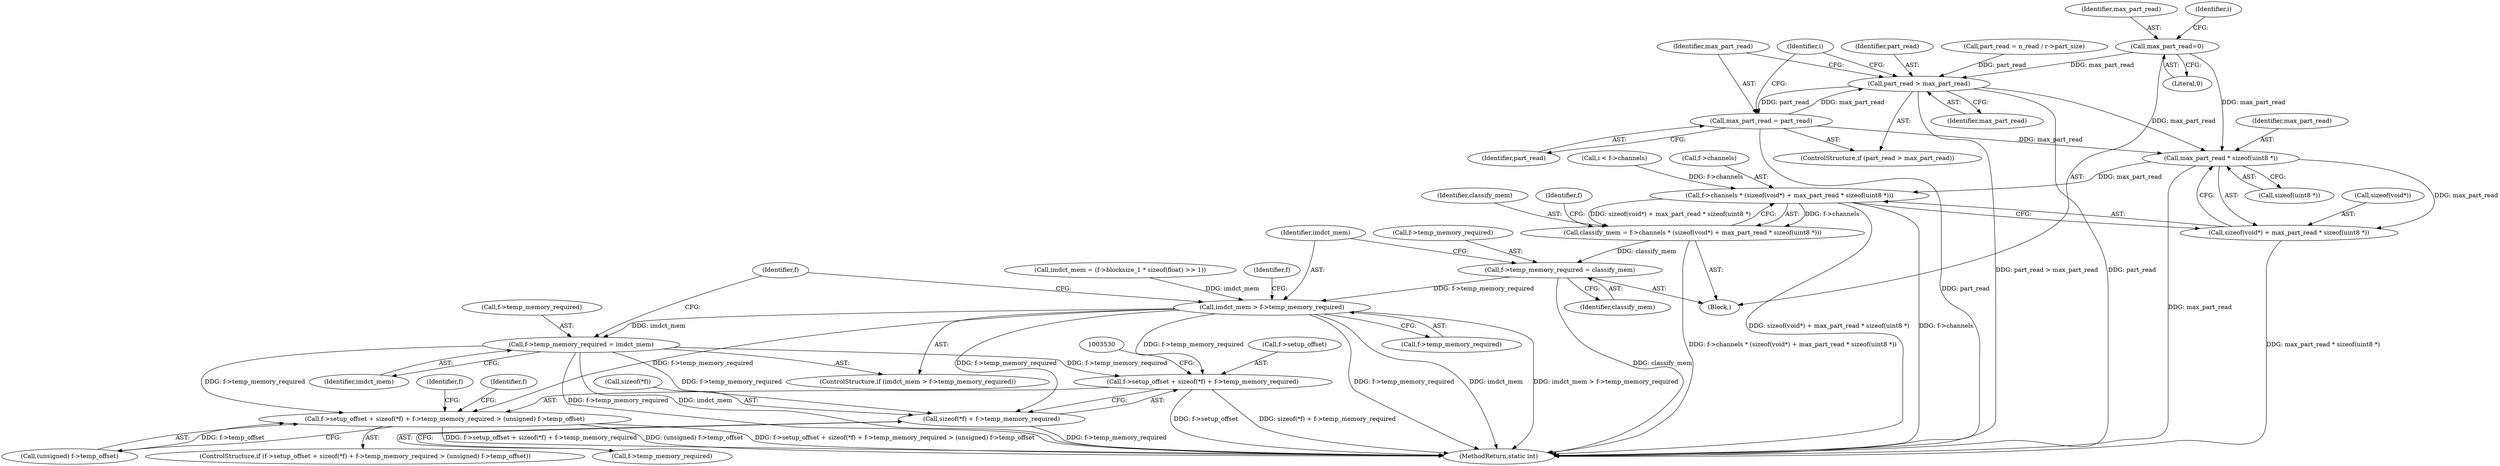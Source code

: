 digraph "0_stb_244d83bc3d859293f55812d48b3db168e581f6ab_0@API" {
"1003387" [label="(Call,max_part_read=0)"];
"1003459" [label="(Call,part_read > max_part_read)"];
"1003462" [label="(Call,max_part_read = part_read)"];
"1003474" [label="(Call,max_part_read * sizeof(uint8 *))"];
"1003467" [label="(Call,f->channels * (sizeof(void*) + max_part_read * sizeof(uint8 *)))"];
"1003465" [label="(Call,classify_mem = f->channels * (sizeof(void*) + max_part_read * sizeof(uint8 *)))"];
"1003478" [label="(Call,f->temp_memory_required = classify_mem)"];
"1003484" [label="(Call,imdct_mem > f->temp_memory_required)"];
"1003489" [label="(Call,f->temp_memory_required = imdct_mem)"];
"1003517" [label="(Call,f->setup_offset + sizeof(*f) + f->temp_memory_required > (unsigned) f->temp_offset)"];
"1003518" [label="(Call,f->setup_offset + sizeof(*f) + f->temp_memory_required)"];
"1003522" [label="(Call,sizeof(*f) + f->temp_memory_required)"];
"1003471" [label="(Call,sizeof(void*) + max_part_read * sizeof(uint8 *))"];
"1003463" [label="(Identifier,max_part_read)"];
"1003462" [label="(Call,max_part_read = part_read)"];
"1003546" [label="(MethodReturn,static int)"];
"1003372" [label="(Block,)"];
"1003458" [label="(ControlStructure,if (part_read > max_part_read))"];
"1003471" [label="(Call,sizeof(void*) + max_part_read * sizeof(uint8 *))"];
"1003485" [label="(Identifier,imdct_mem)"];
"1003459" [label="(Call,part_read > max_part_read)"];
"1003486" [label="(Call,f->temp_memory_required)"];
"1003517" [label="(Call,f->setup_offset + sizeof(*f) + f->temp_memory_required > (unsigned) f->temp_offset)"];
"1003464" [label="(Identifier,part_read)"];
"1003490" [label="(Call,f->temp_memory_required)"];
"1003529" [label="(Call,(unsigned) f->temp_offset)"];
"1003483" [label="(ControlStructure,if (imdct_mem > f->temp_memory_required))"];
"1003461" [label="(Identifier,max_part_read)"];
"1003474" [label="(Call,max_part_read * sizeof(uint8 *))"];
"1003451" [label="(Call,part_read = n_read / r->part_size)"];
"1003480" [label="(Identifier,f)"];
"1003491" [label="(Identifier,f)"];
"1003523" [label="(Call,sizeof(*f))"];
"1003388" [label="(Identifier,max_part_read)"];
"1003479" [label="(Call,f->temp_memory_required)"];
"1003493" [label="(Identifier,imdct_mem)"];
"1003467" [label="(Call,f->channels * (sizeof(void*) + max_part_read * sizeof(uint8 *)))"];
"1003496" [label="(Identifier,f)"];
"1003536" [label="(Identifier,f)"];
"1003476" [label="(Call,sizeof(uint8 *))"];
"1003374" [label="(Call,imdct_mem = (f->blocksize_1 * sizeof(float) >> 1))"];
"1003460" [label="(Identifier,part_read)"];
"1003478" [label="(Call,f->temp_memory_required = classify_mem)"];
"1003540" [label="(Identifier,f)"];
"1003392" [label="(Identifier,i)"];
"1003484" [label="(Call,imdct_mem > f->temp_memory_required)"];
"1003522" [label="(Call,sizeof(*f) + f->temp_memory_required)"];
"1003516" [label="(ControlStructure,if (f->setup_offset + sizeof(*f) + f->temp_memory_required > (unsigned) f->temp_offset))"];
"1003185" [label="(Call,i < f->channels)"];
"1003400" [label="(Identifier,i)"];
"1003387" [label="(Call,max_part_read=0)"];
"1003475" [label="(Identifier,max_part_read)"];
"1003519" [label="(Call,f->setup_offset)"];
"1003468" [label="(Call,f->channels)"];
"1003489" [label="(Call,f->temp_memory_required = imdct_mem)"];
"1003472" [label="(Call,sizeof(void*))"];
"1003466" [label="(Identifier,classify_mem)"];
"1003465" [label="(Call,classify_mem = f->channels * (sizeof(void*) + max_part_read * sizeof(uint8 *)))"];
"1003518" [label="(Call,f->setup_offset + sizeof(*f) + f->temp_memory_required)"];
"1003526" [label="(Call,f->temp_memory_required)"];
"1003389" [label="(Literal,0)"];
"1003482" [label="(Identifier,classify_mem)"];
"1003387" -> "1003372"  [label="AST: "];
"1003387" -> "1003389"  [label="CFG: "];
"1003388" -> "1003387"  [label="AST: "];
"1003389" -> "1003387"  [label="AST: "];
"1003392" -> "1003387"  [label="CFG: "];
"1003387" -> "1003459"  [label="DDG: max_part_read"];
"1003387" -> "1003474"  [label="DDG: max_part_read"];
"1003459" -> "1003458"  [label="AST: "];
"1003459" -> "1003461"  [label="CFG: "];
"1003460" -> "1003459"  [label="AST: "];
"1003461" -> "1003459"  [label="AST: "];
"1003463" -> "1003459"  [label="CFG: "];
"1003400" -> "1003459"  [label="CFG: "];
"1003459" -> "1003546"  [label="DDG: part_read"];
"1003459" -> "1003546"  [label="DDG: part_read > max_part_read"];
"1003451" -> "1003459"  [label="DDG: part_read"];
"1003462" -> "1003459"  [label="DDG: max_part_read"];
"1003459" -> "1003462"  [label="DDG: part_read"];
"1003459" -> "1003474"  [label="DDG: max_part_read"];
"1003462" -> "1003458"  [label="AST: "];
"1003462" -> "1003464"  [label="CFG: "];
"1003463" -> "1003462"  [label="AST: "];
"1003464" -> "1003462"  [label="AST: "];
"1003400" -> "1003462"  [label="CFG: "];
"1003462" -> "1003546"  [label="DDG: part_read"];
"1003462" -> "1003474"  [label="DDG: max_part_read"];
"1003474" -> "1003471"  [label="AST: "];
"1003474" -> "1003476"  [label="CFG: "];
"1003475" -> "1003474"  [label="AST: "];
"1003476" -> "1003474"  [label="AST: "];
"1003471" -> "1003474"  [label="CFG: "];
"1003474" -> "1003546"  [label="DDG: max_part_read"];
"1003474" -> "1003467"  [label="DDG: max_part_read"];
"1003474" -> "1003471"  [label="DDG: max_part_read"];
"1003467" -> "1003465"  [label="AST: "];
"1003467" -> "1003471"  [label="CFG: "];
"1003468" -> "1003467"  [label="AST: "];
"1003471" -> "1003467"  [label="AST: "];
"1003465" -> "1003467"  [label="CFG: "];
"1003467" -> "1003546"  [label="DDG: f->channels"];
"1003467" -> "1003546"  [label="DDG: sizeof(void*) + max_part_read * sizeof(uint8 *)"];
"1003467" -> "1003465"  [label="DDG: f->channels"];
"1003467" -> "1003465"  [label="DDG: sizeof(void*) + max_part_read * sizeof(uint8 *)"];
"1003185" -> "1003467"  [label="DDG: f->channels"];
"1003465" -> "1003372"  [label="AST: "];
"1003466" -> "1003465"  [label="AST: "];
"1003480" -> "1003465"  [label="CFG: "];
"1003465" -> "1003546"  [label="DDG: f->channels * (sizeof(void*) + max_part_read * sizeof(uint8 *))"];
"1003465" -> "1003478"  [label="DDG: classify_mem"];
"1003478" -> "1003372"  [label="AST: "];
"1003478" -> "1003482"  [label="CFG: "];
"1003479" -> "1003478"  [label="AST: "];
"1003482" -> "1003478"  [label="AST: "];
"1003485" -> "1003478"  [label="CFG: "];
"1003478" -> "1003546"  [label="DDG: classify_mem"];
"1003478" -> "1003484"  [label="DDG: f->temp_memory_required"];
"1003484" -> "1003483"  [label="AST: "];
"1003484" -> "1003486"  [label="CFG: "];
"1003485" -> "1003484"  [label="AST: "];
"1003486" -> "1003484"  [label="AST: "];
"1003491" -> "1003484"  [label="CFG: "];
"1003496" -> "1003484"  [label="CFG: "];
"1003484" -> "1003546"  [label="DDG: f->temp_memory_required"];
"1003484" -> "1003546"  [label="DDG: imdct_mem"];
"1003484" -> "1003546"  [label="DDG: imdct_mem > f->temp_memory_required"];
"1003374" -> "1003484"  [label="DDG: imdct_mem"];
"1003484" -> "1003489"  [label="DDG: imdct_mem"];
"1003484" -> "1003517"  [label="DDG: f->temp_memory_required"];
"1003484" -> "1003518"  [label="DDG: f->temp_memory_required"];
"1003484" -> "1003522"  [label="DDG: f->temp_memory_required"];
"1003489" -> "1003483"  [label="AST: "];
"1003489" -> "1003493"  [label="CFG: "];
"1003490" -> "1003489"  [label="AST: "];
"1003493" -> "1003489"  [label="AST: "];
"1003496" -> "1003489"  [label="CFG: "];
"1003489" -> "1003546"  [label="DDG: imdct_mem"];
"1003489" -> "1003546"  [label="DDG: f->temp_memory_required"];
"1003489" -> "1003517"  [label="DDG: f->temp_memory_required"];
"1003489" -> "1003518"  [label="DDG: f->temp_memory_required"];
"1003489" -> "1003522"  [label="DDG: f->temp_memory_required"];
"1003517" -> "1003516"  [label="AST: "];
"1003517" -> "1003529"  [label="CFG: "];
"1003518" -> "1003517"  [label="AST: "];
"1003529" -> "1003517"  [label="AST: "];
"1003536" -> "1003517"  [label="CFG: "];
"1003540" -> "1003517"  [label="CFG: "];
"1003517" -> "1003546"  [label="DDG: f->setup_offset + sizeof(*f) + f->temp_memory_required > (unsigned) f->temp_offset"];
"1003517" -> "1003546"  [label="DDG: f->setup_offset + sizeof(*f) + f->temp_memory_required"];
"1003517" -> "1003546"  [label="DDG: (unsigned) f->temp_offset"];
"1003529" -> "1003517"  [label="DDG: f->temp_offset"];
"1003518" -> "1003522"  [label="CFG: "];
"1003519" -> "1003518"  [label="AST: "];
"1003522" -> "1003518"  [label="AST: "];
"1003530" -> "1003518"  [label="CFG: "];
"1003518" -> "1003546"  [label="DDG: sizeof(*f) + f->temp_memory_required"];
"1003518" -> "1003546"  [label="DDG: f->setup_offset"];
"1003522" -> "1003526"  [label="CFG: "];
"1003523" -> "1003522"  [label="AST: "];
"1003526" -> "1003522"  [label="AST: "];
"1003522" -> "1003546"  [label="DDG: f->temp_memory_required"];
"1003472" -> "1003471"  [label="AST: "];
"1003471" -> "1003546"  [label="DDG: max_part_read * sizeof(uint8 *)"];
}
